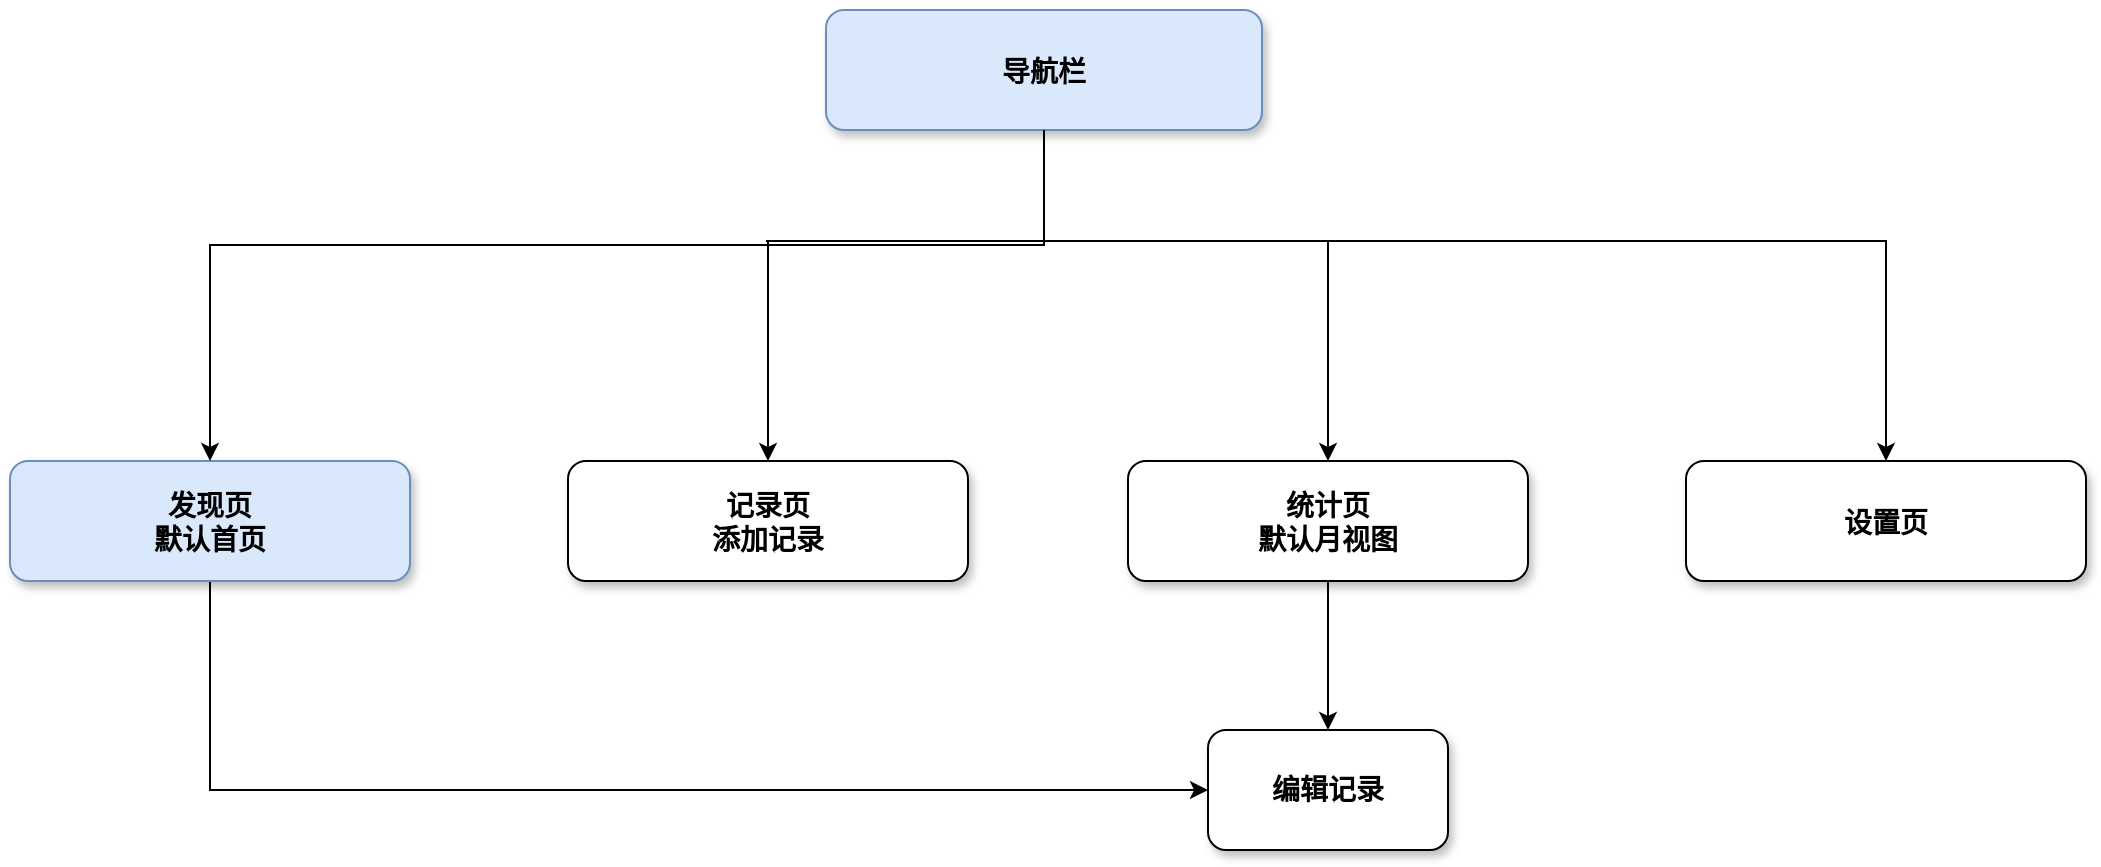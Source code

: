 <mxfile version="16.5.3" type="github">
  <diagram name="Page-1" id="97916047-d0de-89f5-080d-49f4d83e522f">
    <mxGraphModel dx="2031" dy="1089" grid="1" gridSize="10" guides="1" tooltips="1" connect="1" arrows="1" fold="1" page="1" pageScale="1.5" pageWidth="1169" pageHeight="827" background="none" math="0" shadow="0">
      <root>
        <mxCell id="0" />
        <mxCell id="1" parent="0" />
        <mxCell id="HV4kGWUIBfGor4adAAQZ-56" style="edgeStyle=orthogonalEdgeStyle;rounded=0;orthogonalLoop=1;jettySize=auto;html=1;exitX=0.5;exitY=1;exitDx=0;exitDy=0;" parent="1" source="3" target="HV4kGWUIBfGor4adAAQZ-55" edge="1">
          <mxGeometry relative="1" as="geometry">
            <Array as="points">
              <mxPoint x="1240" y="345.5" />
              <mxPoint x="819" y="345.5" />
            </Array>
            <mxPoint x="1240" y="525.5" as="sourcePoint" />
          </mxGeometry>
        </mxCell>
        <mxCell id="HV4kGWUIBfGor4adAAQZ-57" style="edgeStyle=orthogonalEdgeStyle;rounded=0;orthogonalLoop=1;jettySize=auto;html=1;exitX=0.5;exitY=1;exitDx=0;exitDy=0;" parent="1" source="3" target="6" edge="1">
          <mxGeometry relative="1" as="geometry">
            <Array as="points">
              <mxPoint x="960" y="345.5" />
              <mxPoint x="819" y="345.5" />
            </Array>
            <mxPoint x="960" y="525.5" as="sourcePoint" />
          </mxGeometry>
        </mxCell>
        <mxCell id="HV4kGWUIBfGor4adAAQZ-58" style="edgeStyle=orthogonalEdgeStyle;rounded=0;orthogonalLoop=1;jettySize=auto;html=1;exitX=0.5;exitY=1;exitDx=0;exitDy=0;" parent="1" source="3" target="5" edge="1">
          <mxGeometry relative="1" as="geometry">
            <Array as="points">
              <mxPoint x="680" y="345.5" />
              <mxPoint x="819" y="345.5" />
            </Array>
          </mxGeometry>
        </mxCell>
        <mxCell id="3" value="导航栏" style="rounded=1;shadow=1;fontStyle=1;fontSize=14;fillColor=#dae8fc;strokeColor=#6c8ebf;flipH=1;flipV=1;" parent="1" vertex="1">
          <mxGeometry x="710" y="230" width="218" height="60" as="geometry" />
        </mxCell>
        <mxCell id="67sv7QCmZ2aAzov5QZb7-14" style="edgeStyle=orthogonalEdgeStyle;rounded=0;orthogonalLoop=1;jettySize=auto;html=1;" edge="1" parent="1" source="4" target="67sv7QCmZ2aAzov5QZb7-12">
          <mxGeometry relative="1" as="geometry">
            <Array as="points">
              <mxPoint x="402" y="620" />
            </Array>
          </mxGeometry>
        </mxCell>
        <mxCell id="4" value="发现页&#xa;默认首页" style="rounded=1;shadow=1;fontStyle=1;fontSize=14;fillColor=#dae8fc;strokeColor=#6c8ebf;align=center;flipH=1;flipV=1;" parent="1" vertex="1">
          <mxGeometry x="302" y="455.5" width="200" height="60" as="geometry" />
        </mxCell>
        <mxCell id="5" value="记录页&#xa;添加记录" style="rounded=1;shadow=1;fontStyle=1;fontSize=14;flipH=1;flipV=1;" parent="1" vertex="1">
          <mxGeometry x="581" y="455.5" width="200" height="60" as="geometry" />
        </mxCell>
        <mxCell id="67sv7QCmZ2aAzov5QZb7-11" value="" style="edgeStyle=orthogonalEdgeStyle;rounded=0;orthogonalLoop=1;jettySize=auto;html=1;" edge="1" parent="1" source="6" target="67sv7QCmZ2aAzov5QZb7-12">
          <mxGeometry relative="1" as="geometry">
            <mxPoint x="962.429" y="510" as="targetPoint" />
          </mxGeometry>
        </mxCell>
        <mxCell id="6" value="统计页&#xa;默认月视图" style="rounded=1;shadow=1;fontStyle=1;fontSize=14;flipH=1;flipV=1;" parent="1" vertex="1">
          <mxGeometry x="861" y="455.5" width="200" height="60" as="geometry" />
        </mxCell>
        <mxCell id="HV4kGWUIBfGor4adAAQZ-55" value="设置页" style="rounded=1;shadow=1;fontStyle=1;fontSize=14;flipH=1;flipV=1;" parent="1" vertex="1">
          <mxGeometry x="1140" y="455.5" width="200" height="60" as="geometry" />
        </mxCell>
        <mxCell id="67sv7QCmZ2aAzov5QZb7-12" value="编辑记录" style="whiteSpace=wrap;html=1;fontSize=14;rounded=1;shadow=1;fontStyle=1;flipH=1;flipV=1;" vertex="1" parent="1">
          <mxGeometry x="901" y="590" width="120" height="60" as="geometry" />
        </mxCell>
        <mxCell id="HV4kGWUIBfGor4adAAQZ-59" style="edgeStyle=orthogonalEdgeStyle;rounded=0;orthogonalLoop=1;jettySize=auto;html=1;exitX=0.5;exitY=1;exitDx=0;exitDy=0;" parent="1" source="3" target="4" edge="1">
          <mxGeometry relative="1" as="geometry">
            <mxPoint x="823" y="315.5" as="sourcePoint" />
            <Array as="points">
              <mxPoint x="402" y="347.5" />
              <mxPoint x="819" y="347.5" />
            </Array>
          </mxGeometry>
        </mxCell>
      </root>
    </mxGraphModel>
  </diagram>
</mxfile>
